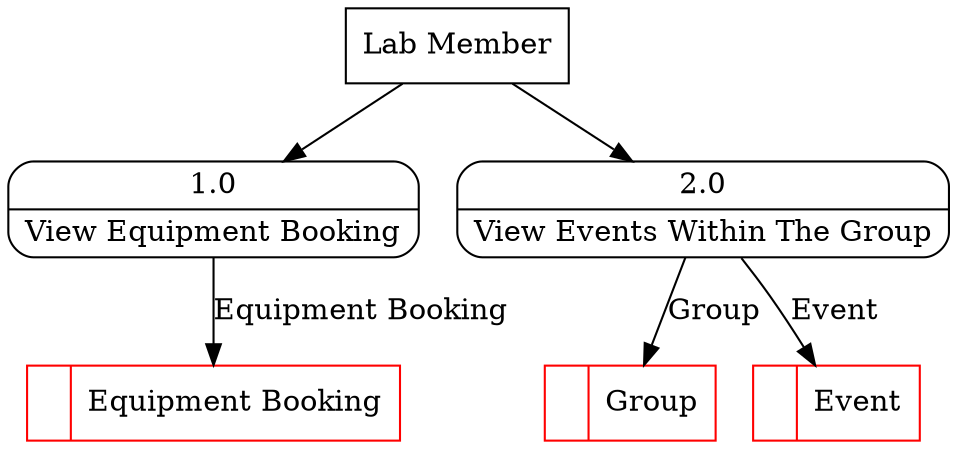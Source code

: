 digraph dfd2{ 
node[shape=record]
200 [label="<f0>  |<f1> Group " color=red];
201 [label="<f0>  |<f1> Equipment Booking " color=red];
202 [label="<f0>  |<f1> Event " color=red];
203 [label="Lab Member" shape=box];
204 [label="{<f0> 1.0|<f1> View Equipment Booking }" shape=Mrecord];
205 [label="{<f0> 2.0|<f1> View Events Within The Group }" shape=Mrecord];
203 -> 204
203 -> 205
204 -> 201 [label="Equipment Booking"]
205 -> 202 [label="Event"]
205 -> 200 [label="Group"]
}